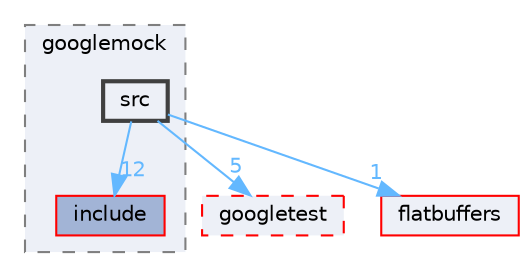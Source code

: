 digraph "googletest/googlemock/src"
{
 // LATEX_PDF_SIZE
  bgcolor="transparent";
  edge [fontname=Helvetica,fontsize=10,labelfontname=Helvetica,labelfontsize=10];
  node [fontname=Helvetica,fontsize=10,shape=box,height=0.2,width=0.4];
  compound=true
  subgraph clusterdir_eabfa435b6f6c58a855f6d8481e5f7a4 {
    graph [ bgcolor="#edf0f7", pencolor="grey50", label="googlemock", fontname=Helvetica,fontsize=10 style="filled,dashed", URL="dir_eabfa435b6f6c58a855f6d8481e5f7a4.html",tooltip=""]
  dir_9c3a6970d54cccef69c4c601a19386ac [label="include", fillcolor="#a2b4d6", color="red", style="filled", URL="dir_9c3a6970d54cccef69c4c601a19386ac.html",tooltip=""];
  dir_fb924e22e033cbce22bb6f8a58b10b81 [label="src", fillcolor="#edf0f7", color="grey25", style="filled,bold", URL="dir_fb924e22e033cbce22bb6f8a58b10b81.html",tooltip=""];
  }
  dir_7b86808525f21adae85b84901a4f8edc [label="googletest", fillcolor="#edf0f7", color="red", style="filled,dashed", URL="dir_7b86808525f21adae85b84901a4f8edc.html",tooltip=""];
  dir_aab3332a77760f74556dcb4aee61b405 [label="flatbuffers", fillcolor="#edf0f7", color="red", style="filled", URL="dir_aab3332a77760f74556dcb4aee61b405.html",tooltip=""];
  dir_fb924e22e033cbce22bb6f8a58b10b81->dir_7b86808525f21adae85b84901a4f8edc [headlabel="5", labeldistance=1.5 headhref="dir_000196_000102.html" href="dir_000196_000102.html" color="steelblue1" fontcolor="steelblue1"];
  dir_fb924e22e033cbce22bb6f8a58b10b81->dir_9c3a6970d54cccef69c4c601a19386ac [headlabel="12", labeldistance=1.5 headhref="dir_000196_000118.html" href="dir_000196_000118.html" color="steelblue1" fontcolor="steelblue1"];
  dir_fb924e22e033cbce22bb6f8a58b10b81->dir_aab3332a77760f74556dcb4aee61b405 [headlabel="1", labeldistance=1.5 headhref="dir_000196_000058.html" href="dir_000196_000058.html" color="steelblue1" fontcolor="steelblue1"];
}
